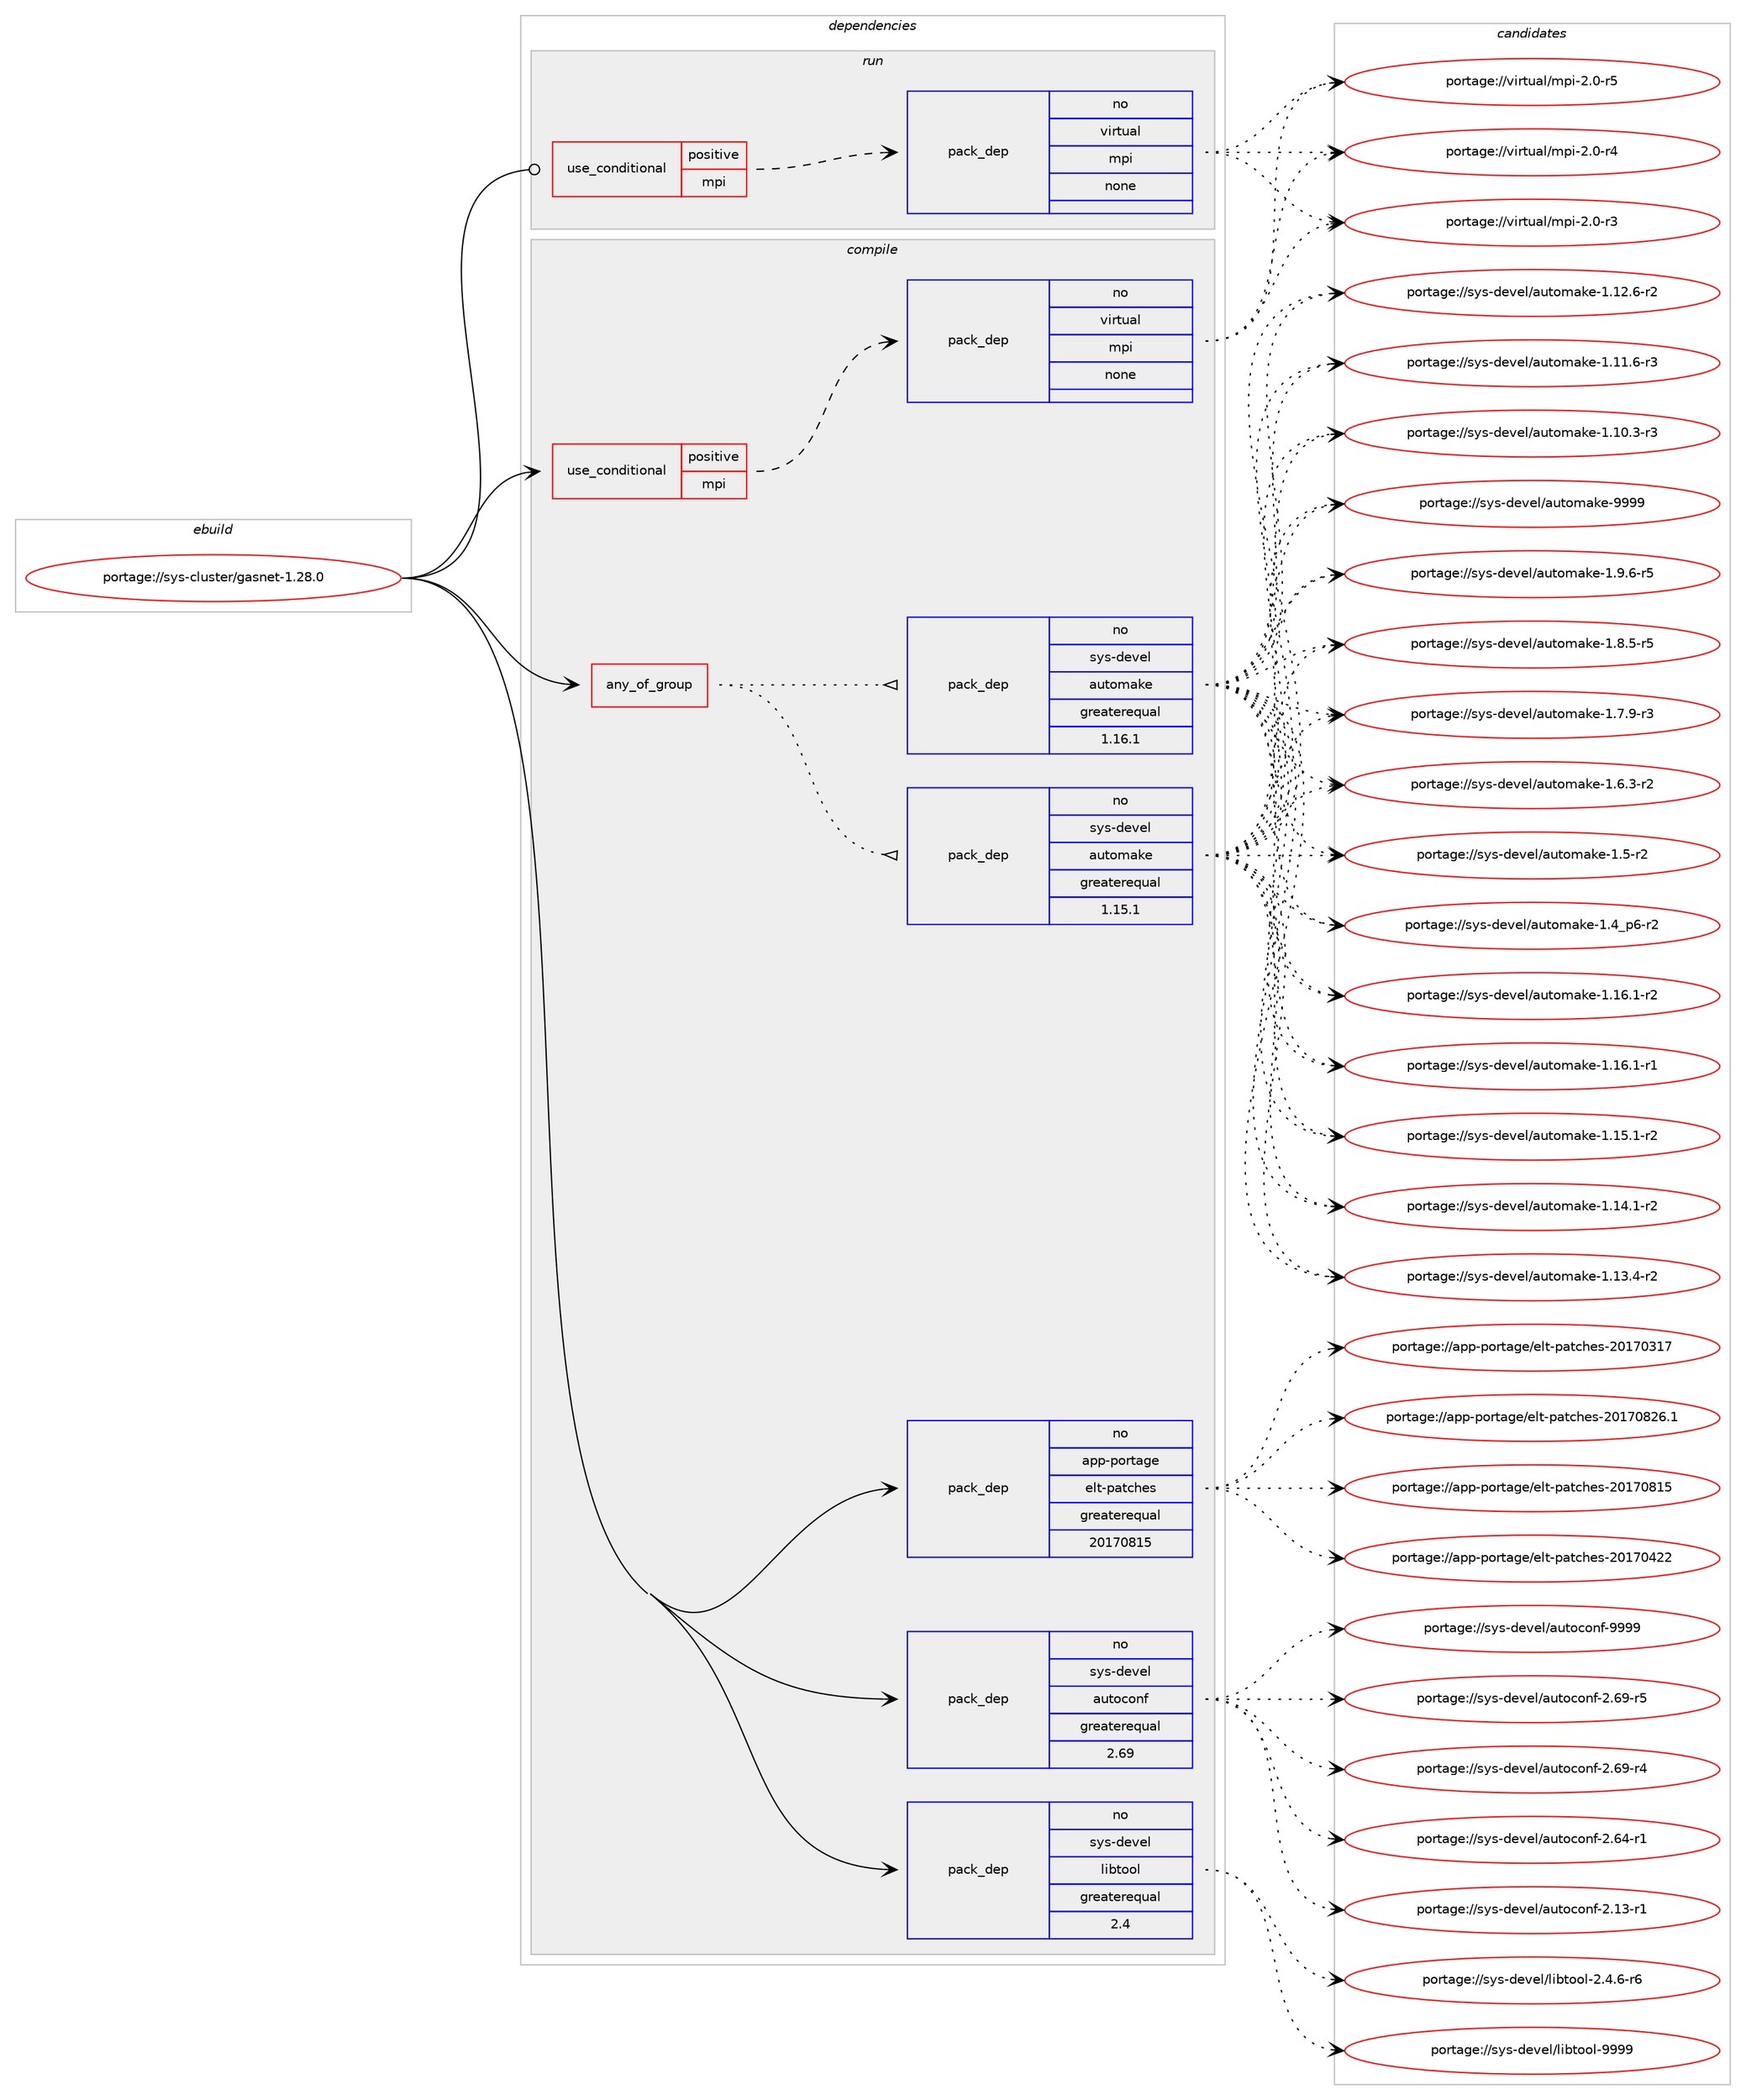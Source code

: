 digraph prolog {

# *************
# Graph options
# *************

newrank=true;
concentrate=true;
compound=true;
graph [rankdir=LR,fontname=Helvetica,fontsize=10,ranksep=1.5];#, ranksep=2.5, nodesep=0.2];
edge  [arrowhead=vee];
node  [fontname=Helvetica,fontsize=10];

# **********
# The ebuild
# **********

subgraph cluster_leftcol {
color=gray;
rank=same;
label=<<i>ebuild</i>>;
id [label="portage://sys-cluster/gasnet-1.28.0", color=red, width=4, href="../sys-cluster/gasnet-1.28.0.svg"];
}

# ****************
# The dependencies
# ****************

subgraph cluster_midcol {
color=gray;
label=<<i>dependencies</i>>;
subgraph cluster_compile {
fillcolor="#eeeeee";
style=filled;
label=<<i>compile</i>>;
subgraph any1060 {
dependency50144 [label=<<TABLE BORDER="0" CELLBORDER="1" CELLSPACING="0" CELLPADDING="4"><TR><TD CELLPADDING="10">any_of_group</TD></TR></TABLE>>, shape=none, color=red];subgraph pack38763 {
dependency50145 [label=<<TABLE BORDER="0" CELLBORDER="1" CELLSPACING="0" CELLPADDING="4" WIDTH="220"><TR><TD ROWSPAN="6" CELLPADDING="30">pack_dep</TD></TR><TR><TD WIDTH="110">no</TD></TR><TR><TD>sys-devel</TD></TR><TR><TD>automake</TD></TR><TR><TD>greaterequal</TD></TR><TR><TD>1.16.1</TD></TR></TABLE>>, shape=none, color=blue];
}
dependency50144:e -> dependency50145:w [weight=20,style="dotted",arrowhead="oinv"];
subgraph pack38764 {
dependency50146 [label=<<TABLE BORDER="0" CELLBORDER="1" CELLSPACING="0" CELLPADDING="4" WIDTH="220"><TR><TD ROWSPAN="6" CELLPADDING="30">pack_dep</TD></TR><TR><TD WIDTH="110">no</TD></TR><TR><TD>sys-devel</TD></TR><TR><TD>automake</TD></TR><TR><TD>greaterequal</TD></TR><TR><TD>1.15.1</TD></TR></TABLE>>, shape=none, color=blue];
}
dependency50144:e -> dependency50146:w [weight=20,style="dotted",arrowhead="oinv"];
}
id:e -> dependency50144:w [weight=20,style="solid",arrowhead="vee"];
subgraph cond10267 {
dependency50147 [label=<<TABLE BORDER="0" CELLBORDER="1" CELLSPACING="0" CELLPADDING="4"><TR><TD ROWSPAN="3" CELLPADDING="10">use_conditional</TD></TR><TR><TD>positive</TD></TR><TR><TD>mpi</TD></TR></TABLE>>, shape=none, color=red];
subgraph pack38765 {
dependency50148 [label=<<TABLE BORDER="0" CELLBORDER="1" CELLSPACING="0" CELLPADDING="4" WIDTH="220"><TR><TD ROWSPAN="6" CELLPADDING="30">pack_dep</TD></TR><TR><TD WIDTH="110">no</TD></TR><TR><TD>virtual</TD></TR><TR><TD>mpi</TD></TR><TR><TD>none</TD></TR><TR><TD></TD></TR></TABLE>>, shape=none, color=blue];
}
dependency50147:e -> dependency50148:w [weight=20,style="dashed",arrowhead="vee"];
}
id:e -> dependency50147:w [weight=20,style="solid",arrowhead="vee"];
subgraph pack38766 {
dependency50149 [label=<<TABLE BORDER="0" CELLBORDER="1" CELLSPACING="0" CELLPADDING="4" WIDTH="220"><TR><TD ROWSPAN="6" CELLPADDING="30">pack_dep</TD></TR><TR><TD WIDTH="110">no</TD></TR><TR><TD>app-portage</TD></TR><TR><TD>elt-patches</TD></TR><TR><TD>greaterequal</TD></TR><TR><TD>20170815</TD></TR></TABLE>>, shape=none, color=blue];
}
id:e -> dependency50149:w [weight=20,style="solid",arrowhead="vee"];
subgraph pack38767 {
dependency50150 [label=<<TABLE BORDER="0" CELLBORDER="1" CELLSPACING="0" CELLPADDING="4" WIDTH="220"><TR><TD ROWSPAN="6" CELLPADDING="30">pack_dep</TD></TR><TR><TD WIDTH="110">no</TD></TR><TR><TD>sys-devel</TD></TR><TR><TD>autoconf</TD></TR><TR><TD>greaterequal</TD></TR><TR><TD>2.69</TD></TR></TABLE>>, shape=none, color=blue];
}
id:e -> dependency50150:w [weight=20,style="solid",arrowhead="vee"];
subgraph pack38768 {
dependency50151 [label=<<TABLE BORDER="0" CELLBORDER="1" CELLSPACING="0" CELLPADDING="4" WIDTH="220"><TR><TD ROWSPAN="6" CELLPADDING="30">pack_dep</TD></TR><TR><TD WIDTH="110">no</TD></TR><TR><TD>sys-devel</TD></TR><TR><TD>libtool</TD></TR><TR><TD>greaterequal</TD></TR><TR><TD>2.4</TD></TR></TABLE>>, shape=none, color=blue];
}
id:e -> dependency50151:w [weight=20,style="solid",arrowhead="vee"];
}
subgraph cluster_compileandrun {
fillcolor="#eeeeee";
style=filled;
label=<<i>compile and run</i>>;
}
subgraph cluster_run {
fillcolor="#eeeeee";
style=filled;
label=<<i>run</i>>;
subgraph cond10268 {
dependency50152 [label=<<TABLE BORDER="0" CELLBORDER="1" CELLSPACING="0" CELLPADDING="4"><TR><TD ROWSPAN="3" CELLPADDING="10">use_conditional</TD></TR><TR><TD>positive</TD></TR><TR><TD>mpi</TD></TR></TABLE>>, shape=none, color=red];
subgraph pack38769 {
dependency50153 [label=<<TABLE BORDER="0" CELLBORDER="1" CELLSPACING="0" CELLPADDING="4" WIDTH="220"><TR><TD ROWSPAN="6" CELLPADDING="30">pack_dep</TD></TR><TR><TD WIDTH="110">no</TD></TR><TR><TD>virtual</TD></TR><TR><TD>mpi</TD></TR><TR><TD>none</TD></TR><TR><TD></TD></TR></TABLE>>, shape=none, color=blue];
}
dependency50152:e -> dependency50153:w [weight=20,style="dashed",arrowhead="vee"];
}
id:e -> dependency50152:w [weight=20,style="solid",arrowhead="odot"];
}
}

# **************
# The candidates
# **************

subgraph cluster_choices {
rank=same;
color=gray;
label=<<i>candidates</i>>;

subgraph choice38763 {
color=black;
nodesep=1;
choice115121115451001011181011084797117116111109971071014557575757 [label="portage://sys-devel/automake-9999", color=red, width=4,href="../sys-devel/automake-9999.svg"];
choice115121115451001011181011084797117116111109971071014549465746544511453 [label="portage://sys-devel/automake-1.9.6-r5", color=red, width=4,href="../sys-devel/automake-1.9.6-r5.svg"];
choice115121115451001011181011084797117116111109971071014549465646534511453 [label="portage://sys-devel/automake-1.8.5-r5", color=red, width=4,href="../sys-devel/automake-1.8.5-r5.svg"];
choice115121115451001011181011084797117116111109971071014549465546574511451 [label="portage://sys-devel/automake-1.7.9-r3", color=red, width=4,href="../sys-devel/automake-1.7.9-r3.svg"];
choice115121115451001011181011084797117116111109971071014549465446514511450 [label="portage://sys-devel/automake-1.6.3-r2", color=red, width=4,href="../sys-devel/automake-1.6.3-r2.svg"];
choice11512111545100101118101108479711711611110997107101454946534511450 [label="portage://sys-devel/automake-1.5-r2", color=red, width=4,href="../sys-devel/automake-1.5-r2.svg"];
choice115121115451001011181011084797117116111109971071014549465295112544511450 [label="portage://sys-devel/automake-1.4_p6-r2", color=red, width=4,href="../sys-devel/automake-1.4_p6-r2.svg"];
choice11512111545100101118101108479711711611110997107101454946495446494511450 [label="portage://sys-devel/automake-1.16.1-r2", color=red, width=4,href="../sys-devel/automake-1.16.1-r2.svg"];
choice11512111545100101118101108479711711611110997107101454946495446494511449 [label="portage://sys-devel/automake-1.16.1-r1", color=red, width=4,href="../sys-devel/automake-1.16.1-r1.svg"];
choice11512111545100101118101108479711711611110997107101454946495346494511450 [label="portage://sys-devel/automake-1.15.1-r2", color=red, width=4,href="../sys-devel/automake-1.15.1-r2.svg"];
choice11512111545100101118101108479711711611110997107101454946495246494511450 [label="portage://sys-devel/automake-1.14.1-r2", color=red, width=4,href="../sys-devel/automake-1.14.1-r2.svg"];
choice11512111545100101118101108479711711611110997107101454946495146524511450 [label="portage://sys-devel/automake-1.13.4-r2", color=red, width=4,href="../sys-devel/automake-1.13.4-r2.svg"];
choice11512111545100101118101108479711711611110997107101454946495046544511450 [label="portage://sys-devel/automake-1.12.6-r2", color=red, width=4,href="../sys-devel/automake-1.12.6-r2.svg"];
choice11512111545100101118101108479711711611110997107101454946494946544511451 [label="portage://sys-devel/automake-1.11.6-r3", color=red, width=4,href="../sys-devel/automake-1.11.6-r3.svg"];
choice11512111545100101118101108479711711611110997107101454946494846514511451 [label="portage://sys-devel/automake-1.10.3-r3", color=red, width=4,href="../sys-devel/automake-1.10.3-r3.svg"];
dependency50145:e -> choice115121115451001011181011084797117116111109971071014557575757:w [style=dotted,weight="100"];
dependency50145:e -> choice115121115451001011181011084797117116111109971071014549465746544511453:w [style=dotted,weight="100"];
dependency50145:e -> choice115121115451001011181011084797117116111109971071014549465646534511453:w [style=dotted,weight="100"];
dependency50145:e -> choice115121115451001011181011084797117116111109971071014549465546574511451:w [style=dotted,weight="100"];
dependency50145:e -> choice115121115451001011181011084797117116111109971071014549465446514511450:w [style=dotted,weight="100"];
dependency50145:e -> choice11512111545100101118101108479711711611110997107101454946534511450:w [style=dotted,weight="100"];
dependency50145:e -> choice115121115451001011181011084797117116111109971071014549465295112544511450:w [style=dotted,weight="100"];
dependency50145:e -> choice11512111545100101118101108479711711611110997107101454946495446494511450:w [style=dotted,weight="100"];
dependency50145:e -> choice11512111545100101118101108479711711611110997107101454946495446494511449:w [style=dotted,weight="100"];
dependency50145:e -> choice11512111545100101118101108479711711611110997107101454946495346494511450:w [style=dotted,weight="100"];
dependency50145:e -> choice11512111545100101118101108479711711611110997107101454946495246494511450:w [style=dotted,weight="100"];
dependency50145:e -> choice11512111545100101118101108479711711611110997107101454946495146524511450:w [style=dotted,weight="100"];
dependency50145:e -> choice11512111545100101118101108479711711611110997107101454946495046544511450:w [style=dotted,weight="100"];
dependency50145:e -> choice11512111545100101118101108479711711611110997107101454946494946544511451:w [style=dotted,weight="100"];
dependency50145:e -> choice11512111545100101118101108479711711611110997107101454946494846514511451:w [style=dotted,weight="100"];
}
subgraph choice38764 {
color=black;
nodesep=1;
choice115121115451001011181011084797117116111109971071014557575757 [label="portage://sys-devel/automake-9999", color=red, width=4,href="../sys-devel/automake-9999.svg"];
choice115121115451001011181011084797117116111109971071014549465746544511453 [label="portage://sys-devel/automake-1.9.6-r5", color=red, width=4,href="../sys-devel/automake-1.9.6-r5.svg"];
choice115121115451001011181011084797117116111109971071014549465646534511453 [label="portage://sys-devel/automake-1.8.5-r5", color=red, width=4,href="../sys-devel/automake-1.8.5-r5.svg"];
choice115121115451001011181011084797117116111109971071014549465546574511451 [label="portage://sys-devel/automake-1.7.9-r3", color=red, width=4,href="../sys-devel/automake-1.7.9-r3.svg"];
choice115121115451001011181011084797117116111109971071014549465446514511450 [label="portage://sys-devel/automake-1.6.3-r2", color=red, width=4,href="../sys-devel/automake-1.6.3-r2.svg"];
choice11512111545100101118101108479711711611110997107101454946534511450 [label="portage://sys-devel/automake-1.5-r2", color=red, width=4,href="../sys-devel/automake-1.5-r2.svg"];
choice115121115451001011181011084797117116111109971071014549465295112544511450 [label="portage://sys-devel/automake-1.4_p6-r2", color=red, width=4,href="../sys-devel/automake-1.4_p6-r2.svg"];
choice11512111545100101118101108479711711611110997107101454946495446494511450 [label="portage://sys-devel/automake-1.16.1-r2", color=red, width=4,href="../sys-devel/automake-1.16.1-r2.svg"];
choice11512111545100101118101108479711711611110997107101454946495446494511449 [label="portage://sys-devel/automake-1.16.1-r1", color=red, width=4,href="../sys-devel/automake-1.16.1-r1.svg"];
choice11512111545100101118101108479711711611110997107101454946495346494511450 [label="portage://sys-devel/automake-1.15.1-r2", color=red, width=4,href="../sys-devel/automake-1.15.1-r2.svg"];
choice11512111545100101118101108479711711611110997107101454946495246494511450 [label="portage://sys-devel/automake-1.14.1-r2", color=red, width=4,href="../sys-devel/automake-1.14.1-r2.svg"];
choice11512111545100101118101108479711711611110997107101454946495146524511450 [label="portage://sys-devel/automake-1.13.4-r2", color=red, width=4,href="../sys-devel/automake-1.13.4-r2.svg"];
choice11512111545100101118101108479711711611110997107101454946495046544511450 [label="portage://sys-devel/automake-1.12.6-r2", color=red, width=4,href="../sys-devel/automake-1.12.6-r2.svg"];
choice11512111545100101118101108479711711611110997107101454946494946544511451 [label="portage://sys-devel/automake-1.11.6-r3", color=red, width=4,href="../sys-devel/automake-1.11.6-r3.svg"];
choice11512111545100101118101108479711711611110997107101454946494846514511451 [label="portage://sys-devel/automake-1.10.3-r3", color=red, width=4,href="../sys-devel/automake-1.10.3-r3.svg"];
dependency50146:e -> choice115121115451001011181011084797117116111109971071014557575757:w [style=dotted,weight="100"];
dependency50146:e -> choice115121115451001011181011084797117116111109971071014549465746544511453:w [style=dotted,weight="100"];
dependency50146:e -> choice115121115451001011181011084797117116111109971071014549465646534511453:w [style=dotted,weight="100"];
dependency50146:e -> choice115121115451001011181011084797117116111109971071014549465546574511451:w [style=dotted,weight="100"];
dependency50146:e -> choice115121115451001011181011084797117116111109971071014549465446514511450:w [style=dotted,weight="100"];
dependency50146:e -> choice11512111545100101118101108479711711611110997107101454946534511450:w [style=dotted,weight="100"];
dependency50146:e -> choice115121115451001011181011084797117116111109971071014549465295112544511450:w [style=dotted,weight="100"];
dependency50146:e -> choice11512111545100101118101108479711711611110997107101454946495446494511450:w [style=dotted,weight="100"];
dependency50146:e -> choice11512111545100101118101108479711711611110997107101454946495446494511449:w [style=dotted,weight="100"];
dependency50146:e -> choice11512111545100101118101108479711711611110997107101454946495346494511450:w [style=dotted,weight="100"];
dependency50146:e -> choice11512111545100101118101108479711711611110997107101454946495246494511450:w [style=dotted,weight="100"];
dependency50146:e -> choice11512111545100101118101108479711711611110997107101454946495146524511450:w [style=dotted,weight="100"];
dependency50146:e -> choice11512111545100101118101108479711711611110997107101454946495046544511450:w [style=dotted,weight="100"];
dependency50146:e -> choice11512111545100101118101108479711711611110997107101454946494946544511451:w [style=dotted,weight="100"];
dependency50146:e -> choice11512111545100101118101108479711711611110997107101454946494846514511451:w [style=dotted,weight="100"];
}
subgraph choice38765 {
color=black;
nodesep=1;
choice1181051141161179710847109112105455046484511453 [label="portage://virtual/mpi-2.0-r5", color=red, width=4,href="../virtual/mpi-2.0-r5.svg"];
choice1181051141161179710847109112105455046484511452 [label="portage://virtual/mpi-2.0-r4", color=red, width=4,href="../virtual/mpi-2.0-r4.svg"];
choice1181051141161179710847109112105455046484511451 [label="portage://virtual/mpi-2.0-r3", color=red, width=4,href="../virtual/mpi-2.0-r3.svg"];
dependency50148:e -> choice1181051141161179710847109112105455046484511453:w [style=dotted,weight="100"];
dependency50148:e -> choice1181051141161179710847109112105455046484511452:w [style=dotted,weight="100"];
dependency50148:e -> choice1181051141161179710847109112105455046484511451:w [style=dotted,weight="100"];
}
subgraph choice38766 {
color=black;
nodesep=1;
choice971121124511211111411697103101471011081164511297116991041011154550484955485650544649 [label="portage://app-portage/elt-patches-20170826.1", color=red, width=4,href="../app-portage/elt-patches-20170826.1.svg"];
choice97112112451121111141169710310147101108116451129711699104101115455048495548564953 [label="portage://app-portage/elt-patches-20170815", color=red, width=4,href="../app-portage/elt-patches-20170815.svg"];
choice97112112451121111141169710310147101108116451129711699104101115455048495548525050 [label="portage://app-portage/elt-patches-20170422", color=red, width=4,href="../app-portage/elt-patches-20170422.svg"];
choice97112112451121111141169710310147101108116451129711699104101115455048495548514955 [label="portage://app-portage/elt-patches-20170317", color=red, width=4,href="../app-portage/elt-patches-20170317.svg"];
dependency50149:e -> choice971121124511211111411697103101471011081164511297116991041011154550484955485650544649:w [style=dotted,weight="100"];
dependency50149:e -> choice97112112451121111141169710310147101108116451129711699104101115455048495548564953:w [style=dotted,weight="100"];
dependency50149:e -> choice97112112451121111141169710310147101108116451129711699104101115455048495548525050:w [style=dotted,weight="100"];
dependency50149:e -> choice97112112451121111141169710310147101108116451129711699104101115455048495548514955:w [style=dotted,weight="100"];
}
subgraph choice38767 {
color=black;
nodesep=1;
choice115121115451001011181011084797117116111991111101024557575757 [label="portage://sys-devel/autoconf-9999", color=red, width=4,href="../sys-devel/autoconf-9999.svg"];
choice1151211154510010111810110847971171161119911111010245504654574511453 [label="portage://sys-devel/autoconf-2.69-r5", color=red, width=4,href="../sys-devel/autoconf-2.69-r5.svg"];
choice1151211154510010111810110847971171161119911111010245504654574511452 [label="portage://sys-devel/autoconf-2.69-r4", color=red, width=4,href="../sys-devel/autoconf-2.69-r4.svg"];
choice1151211154510010111810110847971171161119911111010245504654524511449 [label="portage://sys-devel/autoconf-2.64-r1", color=red, width=4,href="../sys-devel/autoconf-2.64-r1.svg"];
choice1151211154510010111810110847971171161119911111010245504649514511449 [label="portage://sys-devel/autoconf-2.13-r1", color=red, width=4,href="../sys-devel/autoconf-2.13-r1.svg"];
dependency50150:e -> choice115121115451001011181011084797117116111991111101024557575757:w [style=dotted,weight="100"];
dependency50150:e -> choice1151211154510010111810110847971171161119911111010245504654574511453:w [style=dotted,weight="100"];
dependency50150:e -> choice1151211154510010111810110847971171161119911111010245504654574511452:w [style=dotted,weight="100"];
dependency50150:e -> choice1151211154510010111810110847971171161119911111010245504654524511449:w [style=dotted,weight="100"];
dependency50150:e -> choice1151211154510010111810110847971171161119911111010245504649514511449:w [style=dotted,weight="100"];
}
subgraph choice38768 {
color=black;
nodesep=1;
choice1151211154510010111810110847108105981161111111084557575757 [label="portage://sys-devel/libtool-9999", color=red, width=4,href="../sys-devel/libtool-9999.svg"];
choice1151211154510010111810110847108105981161111111084550465246544511454 [label="portage://sys-devel/libtool-2.4.6-r6", color=red, width=4,href="../sys-devel/libtool-2.4.6-r6.svg"];
dependency50151:e -> choice1151211154510010111810110847108105981161111111084557575757:w [style=dotted,weight="100"];
dependency50151:e -> choice1151211154510010111810110847108105981161111111084550465246544511454:w [style=dotted,weight="100"];
}
subgraph choice38769 {
color=black;
nodesep=1;
choice1181051141161179710847109112105455046484511453 [label="portage://virtual/mpi-2.0-r5", color=red, width=4,href="../virtual/mpi-2.0-r5.svg"];
choice1181051141161179710847109112105455046484511452 [label="portage://virtual/mpi-2.0-r4", color=red, width=4,href="../virtual/mpi-2.0-r4.svg"];
choice1181051141161179710847109112105455046484511451 [label="portage://virtual/mpi-2.0-r3", color=red, width=4,href="../virtual/mpi-2.0-r3.svg"];
dependency50153:e -> choice1181051141161179710847109112105455046484511453:w [style=dotted,weight="100"];
dependency50153:e -> choice1181051141161179710847109112105455046484511452:w [style=dotted,weight="100"];
dependency50153:e -> choice1181051141161179710847109112105455046484511451:w [style=dotted,weight="100"];
}
}

}
